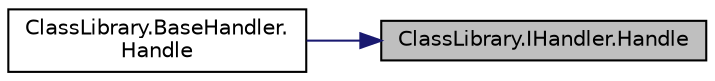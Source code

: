 digraph "ClassLibrary.IHandler.Handle"
{
 // INTERACTIVE_SVG=YES
 // LATEX_PDF_SIZE
  edge [fontname="Helvetica",fontsize="10",labelfontname="Helvetica",labelfontsize="10"];
  node [fontname="Helvetica",fontsize="10",shape=record];
  rankdir="RL";
  Node1 [label="ClassLibrary.IHandler.Handle",height=0.2,width=0.4,color="black", fillcolor="grey75", style="filled", fontcolor="black",tooltip="Procesa el mensaje o la pasa al siguiente \"handler\" si existe."];
  Node1 -> Node2 [dir="back",color="midnightblue",fontsize="10",style="solid",fontname="Helvetica"];
  Node2 [label="ClassLibrary.BaseHandler.\lHandle",height=0.2,width=0.4,color="black", fillcolor="white", style="filled",URL="$classClassLibrary_1_1BaseHandler.html#aa789eef3b8fb8fe35e0706dd395b057e",tooltip="Procesa el mensaje o la pasa al siguiente \"handler\" si existe."];
}
